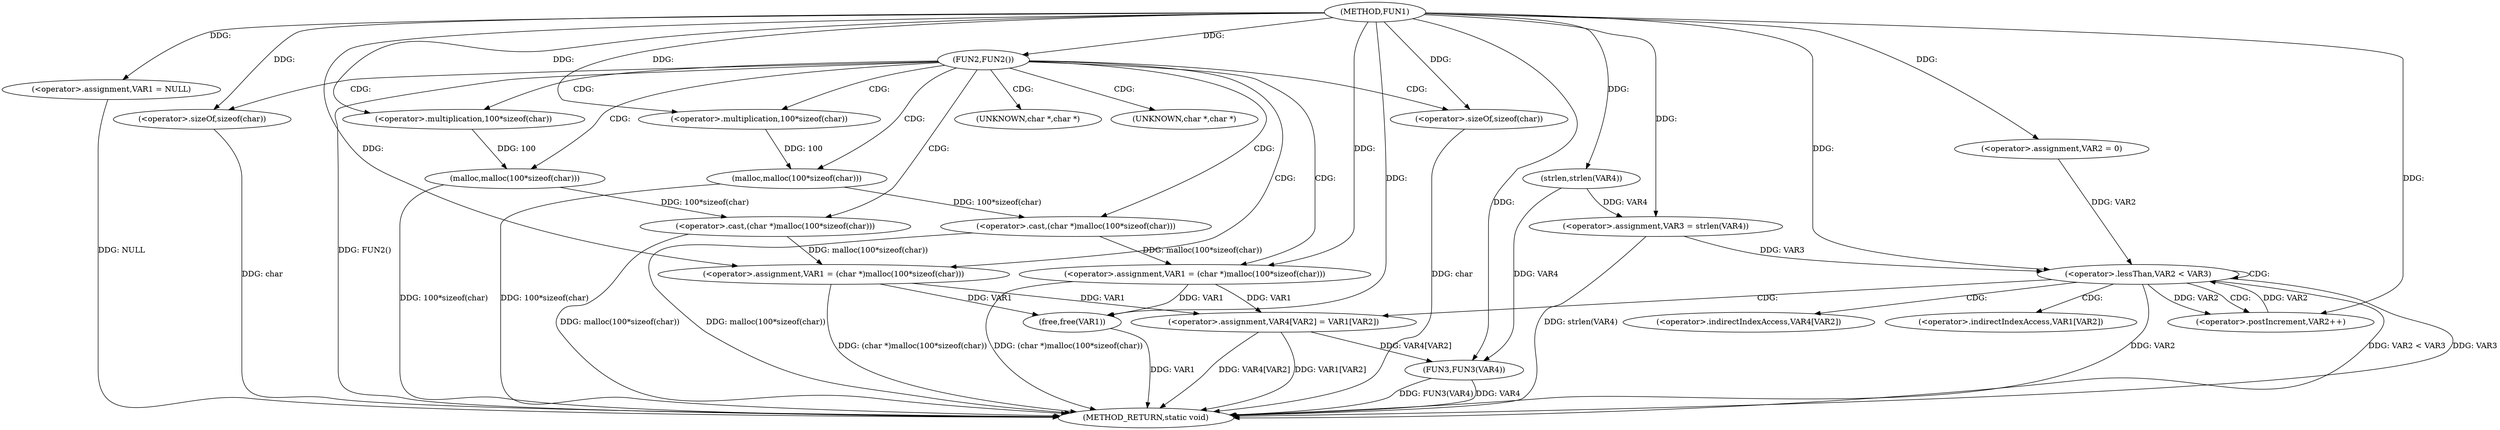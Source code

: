 digraph FUN1 {  
"1000100" [label = "(METHOD,FUN1)" ]
"1000158" [label = "(METHOD_RETURN,static void)" ]
"1000103" [label = "(<operator>.assignment,VAR1 = NULL)" ]
"1000107" [label = "(FUN2,FUN2())" ]
"1000109" [label = "(<operator>.assignment,VAR1 = (char *)malloc(100*sizeof(char)))" ]
"1000111" [label = "(<operator>.cast,(char *)malloc(100*sizeof(char)))" ]
"1000113" [label = "(malloc,malloc(100*sizeof(char)))" ]
"1000114" [label = "(<operator>.multiplication,100*sizeof(char))" ]
"1000116" [label = "(<operator>.sizeOf,sizeof(char))" ]
"1000120" [label = "(<operator>.assignment,VAR1 = (char *)malloc(100*sizeof(char)))" ]
"1000122" [label = "(<operator>.cast,(char *)malloc(100*sizeof(char)))" ]
"1000124" [label = "(malloc,malloc(100*sizeof(char)))" ]
"1000125" [label = "(<operator>.multiplication,100*sizeof(char))" ]
"1000127" [label = "(<operator>.sizeOf,sizeof(char))" ]
"1000133" [label = "(<operator>.assignment,VAR3 = strlen(VAR4))" ]
"1000135" [label = "(strlen,strlen(VAR4))" ]
"1000138" [label = "(<operator>.assignment,VAR2 = 0)" ]
"1000141" [label = "(<operator>.lessThan,VAR2 < VAR3)" ]
"1000144" [label = "(<operator>.postIncrement,VAR2++)" ]
"1000147" [label = "(<operator>.assignment,VAR4[VAR2] = VAR1[VAR2])" ]
"1000154" [label = "(FUN3,FUN3(VAR4))" ]
"1000156" [label = "(free,free(VAR1))" ]
"1000112" [label = "(UNKNOWN,char *,char *)" ]
"1000123" [label = "(UNKNOWN,char *,char *)" ]
"1000148" [label = "(<operator>.indirectIndexAccess,VAR4[VAR2])" ]
"1000151" [label = "(<operator>.indirectIndexAccess,VAR1[VAR2])" ]
  "1000116" -> "1000158"  [ label = "DDG: char"] 
  "1000141" -> "1000158"  [ label = "DDG: VAR2"] 
  "1000124" -> "1000158"  [ label = "DDG: 100*sizeof(char)"] 
  "1000156" -> "1000158"  [ label = "DDG: VAR1"] 
  "1000103" -> "1000158"  [ label = "DDG: NULL"] 
  "1000113" -> "1000158"  [ label = "DDG: 100*sizeof(char)"] 
  "1000141" -> "1000158"  [ label = "DDG: VAR2 < VAR3"] 
  "1000147" -> "1000158"  [ label = "DDG: VAR4[VAR2]"] 
  "1000154" -> "1000158"  [ label = "DDG: FUN3(VAR4)"] 
  "1000122" -> "1000158"  [ label = "DDG: malloc(100*sizeof(char))"] 
  "1000107" -> "1000158"  [ label = "DDG: FUN2()"] 
  "1000147" -> "1000158"  [ label = "DDG: VAR1[VAR2]"] 
  "1000154" -> "1000158"  [ label = "DDG: VAR4"] 
  "1000133" -> "1000158"  [ label = "DDG: strlen(VAR4)"] 
  "1000111" -> "1000158"  [ label = "DDG: malloc(100*sizeof(char))"] 
  "1000141" -> "1000158"  [ label = "DDG: VAR3"] 
  "1000120" -> "1000158"  [ label = "DDG: (char *)malloc(100*sizeof(char))"] 
  "1000127" -> "1000158"  [ label = "DDG: char"] 
  "1000109" -> "1000158"  [ label = "DDG: (char *)malloc(100*sizeof(char))"] 
  "1000100" -> "1000103"  [ label = "DDG: "] 
  "1000100" -> "1000107"  [ label = "DDG: "] 
  "1000111" -> "1000109"  [ label = "DDG: malloc(100*sizeof(char))"] 
  "1000100" -> "1000109"  [ label = "DDG: "] 
  "1000113" -> "1000111"  [ label = "DDG: 100*sizeof(char)"] 
  "1000114" -> "1000113"  [ label = "DDG: 100"] 
  "1000100" -> "1000114"  [ label = "DDG: "] 
  "1000100" -> "1000116"  [ label = "DDG: "] 
  "1000122" -> "1000120"  [ label = "DDG: malloc(100*sizeof(char))"] 
  "1000100" -> "1000120"  [ label = "DDG: "] 
  "1000124" -> "1000122"  [ label = "DDG: 100*sizeof(char)"] 
  "1000125" -> "1000124"  [ label = "DDG: 100"] 
  "1000100" -> "1000125"  [ label = "DDG: "] 
  "1000100" -> "1000127"  [ label = "DDG: "] 
  "1000135" -> "1000133"  [ label = "DDG: VAR4"] 
  "1000100" -> "1000133"  [ label = "DDG: "] 
  "1000100" -> "1000135"  [ label = "DDG: "] 
  "1000100" -> "1000138"  [ label = "DDG: "] 
  "1000138" -> "1000141"  [ label = "DDG: VAR2"] 
  "1000144" -> "1000141"  [ label = "DDG: VAR2"] 
  "1000100" -> "1000141"  [ label = "DDG: "] 
  "1000133" -> "1000141"  [ label = "DDG: VAR3"] 
  "1000141" -> "1000144"  [ label = "DDG: VAR2"] 
  "1000100" -> "1000144"  [ label = "DDG: "] 
  "1000120" -> "1000147"  [ label = "DDG: VAR1"] 
  "1000109" -> "1000147"  [ label = "DDG: VAR1"] 
  "1000147" -> "1000154"  [ label = "DDG: VAR4[VAR2]"] 
  "1000135" -> "1000154"  [ label = "DDG: VAR4"] 
  "1000100" -> "1000154"  [ label = "DDG: "] 
  "1000120" -> "1000156"  [ label = "DDG: VAR1"] 
  "1000109" -> "1000156"  [ label = "DDG: VAR1"] 
  "1000100" -> "1000156"  [ label = "DDG: "] 
  "1000107" -> "1000112"  [ label = "CDG: "] 
  "1000107" -> "1000125"  [ label = "CDG: "] 
  "1000107" -> "1000116"  [ label = "CDG: "] 
  "1000107" -> "1000120"  [ label = "CDG: "] 
  "1000107" -> "1000113"  [ label = "CDG: "] 
  "1000107" -> "1000127"  [ label = "CDG: "] 
  "1000107" -> "1000111"  [ label = "CDG: "] 
  "1000107" -> "1000109"  [ label = "CDG: "] 
  "1000107" -> "1000123"  [ label = "CDG: "] 
  "1000107" -> "1000124"  [ label = "CDG: "] 
  "1000107" -> "1000114"  [ label = "CDG: "] 
  "1000107" -> "1000122"  [ label = "CDG: "] 
  "1000141" -> "1000141"  [ label = "CDG: "] 
  "1000141" -> "1000147"  [ label = "CDG: "] 
  "1000141" -> "1000151"  [ label = "CDG: "] 
  "1000141" -> "1000148"  [ label = "CDG: "] 
  "1000141" -> "1000144"  [ label = "CDG: "] 
}

